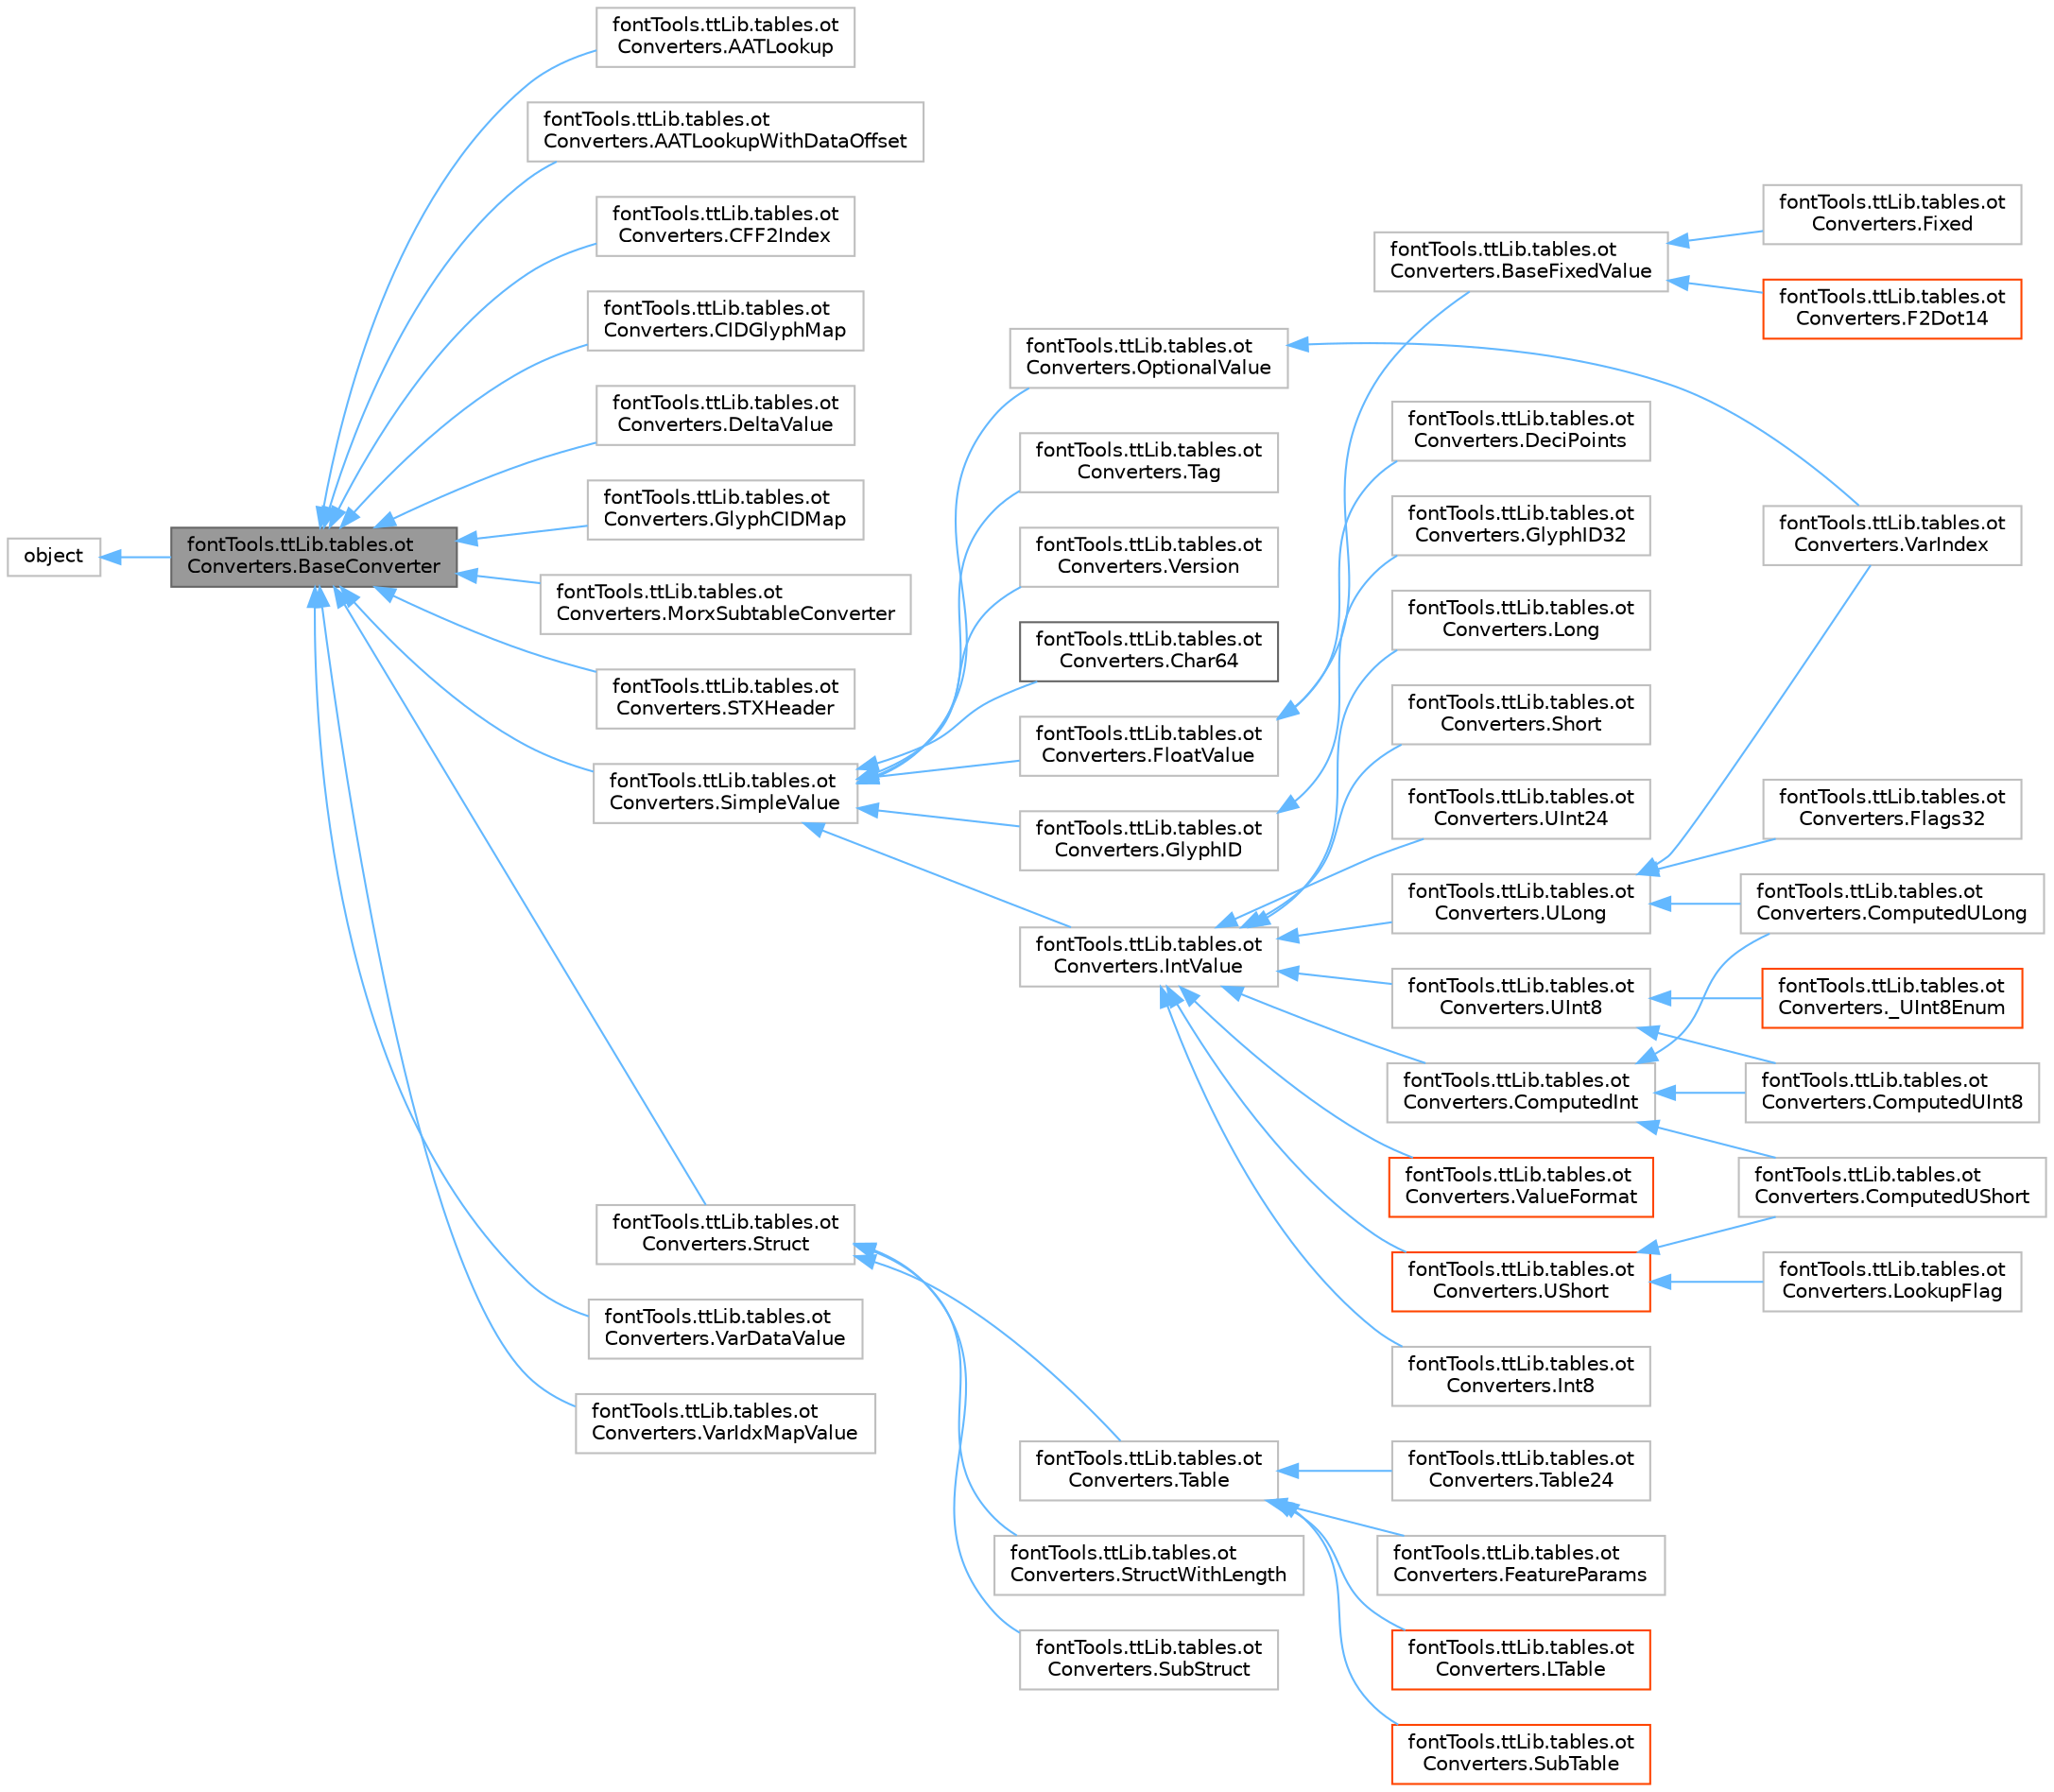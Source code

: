 digraph "fontTools.ttLib.tables.otConverters.BaseConverter"
{
 // LATEX_PDF_SIZE
  bgcolor="transparent";
  edge [fontname=Helvetica,fontsize=10,labelfontname=Helvetica,labelfontsize=10];
  node [fontname=Helvetica,fontsize=10,shape=box,height=0.2,width=0.4];
  rankdir="LR";
  Node1 [id="Node000001",label="fontTools.ttLib.tables.ot\lConverters.BaseConverter",height=0.2,width=0.4,color="gray40", fillcolor="grey60", style="filled", fontcolor="black",tooltip=" "];
  Node2 -> Node1 [id="edge1_Node000001_Node000002",dir="back",color="steelblue1",style="solid",tooltip=" "];
  Node2 [id="Node000002",label="object",height=0.2,width=0.4,color="grey75", fillcolor="white", style="filled",tooltip=" "];
  Node1 -> Node3 [id="edge2_Node000001_Node000003",dir="back",color="steelblue1",style="solid",tooltip=" "];
  Node3 [id="Node000003",label="fontTools.ttLib.tables.ot\lConverters.AATLookup",height=0.2,width=0.4,color="grey75", fillcolor="white", style="filled",URL="$d2/da8/classfontTools_1_1ttLib_1_1tables_1_1otConverters_1_1AATLookup.html",tooltip=" "];
  Node1 -> Node4 [id="edge3_Node000001_Node000004",dir="back",color="steelblue1",style="solid",tooltip=" "];
  Node4 [id="Node000004",label="fontTools.ttLib.tables.ot\lConverters.AATLookupWithDataOffset",height=0.2,width=0.4,color="grey75", fillcolor="white", style="filled",URL="$df/da0/classfontTools_1_1ttLib_1_1tables_1_1otConverters_1_1AATLookupWithDataOffset.html",tooltip=" "];
  Node1 -> Node5 [id="edge4_Node000001_Node000005",dir="back",color="steelblue1",style="solid",tooltip=" "];
  Node5 [id="Node000005",label="fontTools.ttLib.tables.ot\lConverters.CFF2Index",height=0.2,width=0.4,color="grey75", fillcolor="white", style="filled",URL="$de/d21/classfontTools_1_1ttLib_1_1tables_1_1otConverters_1_1CFF2Index.html",tooltip=" "];
  Node1 -> Node6 [id="edge5_Node000001_Node000006",dir="back",color="steelblue1",style="solid",tooltip=" "];
  Node6 [id="Node000006",label="fontTools.ttLib.tables.ot\lConverters.CIDGlyphMap",height=0.2,width=0.4,color="grey75", fillcolor="white", style="filled",URL="$da/d63/classfontTools_1_1ttLib_1_1tables_1_1otConverters_1_1CIDGlyphMap.html",tooltip=" "];
  Node1 -> Node7 [id="edge6_Node000001_Node000007",dir="back",color="steelblue1",style="solid",tooltip=" "];
  Node7 [id="Node000007",label="fontTools.ttLib.tables.ot\lConverters.DeltaValue",height=0.2,width=0.4,color="grey75", fillcolor="white", style="filled",URL="$d9/dc6/classfontTools_1_1ttLib_1_1tables_1_1otConverters_1_1DeltaValue.html",tooltip=" "];
  Node1 -> Node8 [id="edge7_Node000001_Node000008",dir="back",color="steelblue1",style="solid",tooltip=" "];
  Node8 [id="Node000008",label="fontTools.ttLib.tables.ot\lConverters.GlyphCIDMap",height=0.2,width=0.4,color="grey75", fillcolor="white", style="filled",URL="$d8/d92/classfontTools_1_1ttLib_1_1tables_1_1otConverters_1_1GlyphCIDMap.html",tooltip=" "];
  Node1 -> Node9 [id="edge8_Node000001_Node000009",dir="back",color="steelblue1",style="solid",tooltip=" "];
  Node9 [id="Node000009",label="fontTools.ttLib.tables.ot\lConverters.MorxSubtableConverter",height=0.2,width=0.4,color="grey75", fillcolor="white", style="filled",URL="$d8/da9/classfontTools_1_1ttLib_1_1tables_1_1otConverters_1_1MorxSubtableConverter.html",tooltip=" "];
  Node1 -> Node10 [id="edge9_Node000001_Node000010",dir="back",color="steelblue1",style="solid",tooltip=" "];
  Node10 [id="Node000010",label="fontTools.ttLib.tables.ot\lConverters.STXHeader",height=0.2,width=0.4,color="grey75", fillcolor="white", style="filled",URL="$d4/d9a/classfontTools_1_1ttLib_1_1tables_1_1otConverters_1_1STXHeader.html",tooltip=" "];
  Node1 -> Node11 [id="edge10_Node000001_Node000011",dir="back",color="steelblue1",style="solid",tooltip=" "];
  Node11 [id="Node000011",label="fontTools.ttLib.tables.ot\lConverters.SimpleValue",height=0.2,width=0.4,color="grey75", fillcolor="white", style="filled",URL="$d6/db5/classfontTools_1_1ttLib_1_1tables_1_1otConverters_1_1SimpleValue.html",tooltip=" "];
  Node11 -> Node12 [id="edge11_Node000011_Node000012",dir="back",color="steelblue1",style="solid",tooltip=" "];
  Node12 [id="Node000012",label="fontTools.ttLib.tables.ot\lConverters.Char64",height=0.2,width=0.4,color="gray40", fillcolor="white", style="filled",URL="$d5/d65/classfontTools_1_1ttLib_1_1tables_1_1otConverters_1_1Char64.html",tooltip=" "];
  Node11 -> Node13 [id="edge12_Node000011_Node000013",dir="back",color="steelblue1",style="solid",tooltip=" "];
  Node13 [id="Node000013",label="fontTools.ttLib.tables.ot\lConverters.FloatValue",height=0.2,width=0.4,color="grey75", fillcolor="white", style="filled",URL="$d4/df5/classfontTools_1_1ttLib_1_1tables_1_1otConverters_1_1FloatValue.html",tooltip=" "];
  Node13 -> Node14 [id="edge13_Node000013_Node000014",dir="back",color="steelblue1",style="solid",tooltip=" "];
  Node14 [id="Node000014",label="fontTools.ttLib.tables.ot\lConverters.BaseFixedValue",height=0.2,width=0.4,color="grey75", fillcolor="white", style="filled",URL="$da/d33/classfontTools_1_1ttLib_1_1tables_1_1otConverters_1_1BaseFixedValue.html",tooltip=" "];
  Node14 -> Node15 [id="edge14_Node000014_Node000015",dir="back",color="steelblue1",style="solid",tooltip=" "];
  Node15 [id="Node000015",label="fontTools.ttLib.tables.ot\lConverters.F2Dot14",height=0.2,width=0.4,color="orangered", fillcolor="white", style="filled",URL="$d6/d38/classfontTools_1_1ttLib_1_1tables_1_1otConverters_1_1F2Dot14.html",tooltip=" "];
  Node14 -> Node18 [id="edge15_Node000014_Node000018",dir="back",color="steelblue1",style="solid",tooltip=" "];
  Node18 [id="Node000018",label="fontTools.ttLib.tables.ot\lConverters.Fixed",height=0.2,width=0.4,color="grey75", fillcolor="white", style="filled",URL="$de/d74/classfontTools_1_1ttLib_1_1tables_1_1otConverters_1_1Fixed.html",tooltip=" "];
  Node13 -> Node19 [id="edge16_Node000013_Node000019",dir="back",color="steelblue1",style="solid",tooltip=" "];
  Node19 [id="Node000019",label="fontTools.ttLib.tables.ot\lConverters.DeciPoints",height=0.2,width=0.4,color="grey75", fillcolor="white", style="filled",URL="$d2/dcc/classfontTools_1_1ttLib_1_1tables_1_1otConverters_1_1DeciPoints.html",tooltip=" "];
  Node11 -> Node20 [id="edge17_Node000011_Node000020",dir="back",color="steelblue1",style="solid",tooltip=" "];
  Node20 [id="Node000020",label="fontTools.ttLib.tables.ot\lConverters.GlyphID",height=0.2,width=0.4,color="grey75", fillcolor="white", style="filled",URL="$d8/dcd/classfontTools_1_1ttLib_1_1tables_1_1otConverters_1_1GlyphID.html",tooltip=" "];
  Node20 -> Node21 [id="edge18_Node000020_Node000021",dir="back",color="steelblue1",style="solid",tooltip=" "];
  Node21 [id="Node000021",label="fontTools.ttLib.tables.ot\lConverters.GlyphID32",height=0.2,width=0.4,color="grey75", fillcolor="white", style="filled",URL="$d0/d52/classfontTools_1_1ttLib_1_1tables_1_1otConverters_1_1GlyphID32.html",tooltip=" "];
  Node11 -> Node22 [id="edge19_Node000011_Node000022",dir="back",color="steelblue1",style="solid",tooltip=" "];
  Node22 [id="Node000022",label="fontTools.ttLib.tables.ot\lConverters.IntValue",height=0.2,width=0.4,color="grey75", fillcolor="white", style="filled",URL="$d6/d14/classfontTools_1_1ttLib_1_1tables_1_1otConverters_1_1IntValue.html",tooltip=" "];
  Node22 -> Node23 [id="edge20_Node000022_Node000023",dir="back",color="steelblue1",style="solid",tooltip=" "];
  Node23 [id="Node000023",label="fontTools.ttLib.tables.ot\lConverters.ComputedInt",height=0.2,width=0.4,color="grey75", fillcolor="white", style="filled",URL="$d0/d69/classfontTools_1_1ttLib_1_1tables_1_1otConverters_1_1ComputedInt.html",tooltip=" "];
  Node23 -> Node24 [id="edge21_Node000023_Node000024",dir="back",color="steelblue1",style="solid",tooltip=" "];
  Node24 [id="Node000024",label="fontTools.ttLib.tables.ot\lConverters.ComputedUInt8",height=0.2,width=0.4,color="grey75", fillcolor="white", style="filled",URL="$d4/d67/classfontTools_1_1ttLib_1_1tables_1_1otConverters_1_1ComputedUInt8.html",tooltip=" "];
  Node23 -> Node25 [id="edge22_Node000023_Node000025",dir="back",color="steelblue1",style="solid",tooltip=" "];
  Node25 [id="Node000025",label="fontTools.ttLib.tables.ot\lConverters.ComputedULong",height=0.2,width=0.4,color="grey75", fillcolor="white", style="filled",URL="$d2/dcc/classfontTools_1_1ttLib_1_1tables_1_1otConverters_1_1ComputedULong.html",tooltip=" "];
  Node23 -> Node26 [id="edge23_Node000023_Node000026",dir="back",color="steelblue1",style="solid",tooltip=" "];
  Node26 [id="Node000026",label="fontTools.ttLib.tables.ot\lConverters.ComputedUShort",height=0.2,width=0.4,color="grey75", fillcolor="white", style="filled",URL="$d1/dfd/classfontTools_1_1ttLib_1_1tables_1_1otConverters_1_1ComputedUShort.html",tooltip=" "];
  Node22 -> Node27 [id="edge24_Node000022_Node000027",dir="back",color="steelblue1",style="solid",tooltip=" "];
  Node27 [id="Node000027",label="fontTools.ttLib.tables.ot\lConverters.Int8",height=0.2,width=0.4,color="grey75", fillcolor="white", style="filled",URL="$dd/dab/classfontTools_1_1ttLib_1_1tables_1_1otConverters_1_1Int8.html",tooltip=" "];
  Node22 -> Node28 [id="edge25_Node000022_Node000028",dir="back",color="steelblue1",style="solid",tooltip=" "];
  Node28 [id="Node000028",label="fontTools.ttLib.tables.ot\lConverters.Long",height=0.2,width=0.4,color="grey75", fillcolor="white", style="filled",URL="$d7/dd3/classfontTools_1_1ttLib_1_1tables_1_1otConverters_1_1Long.html",tooltip=" "];
  Node22 -> Node29 [id="edge26_Node000022_Node000029",dir="back",color="steelblue1",style="solid",tooltip=" "];
  Node29 [id="Node000029",label="fontTools.ttLib.tables.ot\lConverters.Short",height=0.2,width=0.4,color="grey75", fillcolor="white", style="filled",URL="$d2/d44/classfontTools_1_1ttLib_1_1tables_1_1otConverters_1_1Short.html",tooltip=" "];
  Node22 -> Node30 [id="edge27_Node000022_Node000030",dir="back",color="steelblue1",style="solid",tooltip=" "];
  Node30 [id="Node000030",label="fontTools.ttLib.tables.ot\lConverters.UInt24",height=0.2,width=0.4,color="grey75", fillcolor="white", style="filled",URL="$dc/d14/classfontTools_1_1ttLib_1_1tables_1_1otConverters_1_1UInt24.html",tooltip=" "];
  Node22 -> Node31 [id="edge28_Node000022_Node000031",dir="back",color="steelblue1",style="solid",tooltip=" "];
  Node31 [id="Node000031",label="fontTools.ttLib.tables.ot\lConverters.UInt8",height=0.2,width=0.4,color="grey75", fillcolor="white", style="filled",URL="$d6/d1d/classfontTools_1_1ttLib_1_1tables_1_1otConverters_1_1UInt8.html",tooltip=" "];
  Node31 -> Node24 [id="edge29_Node000031_Node000024",dir="back",color="steelblue1",style="solid",tooltip=" "];
  Node31 -> Node32 [id="edge30_Node000031_Node000032",dir="back",color="steelblue1",style="solid",tooltip=" "];
  Node32 [id="Node000032",label="fontTools.ttLib.tables.ot\lConverters._UInt8Enum",height=0.2,width=0.4,color="orangered", fillcolor="white", style="filled",URL="$de/d9b/classfontTools_1_1ttLib_1_1tables_1_1otConverters_1_1__UInt8Enum.html",tooltip=" "];
  Node22 -> Node35 [id="edge31_Node000022_Node000035",dir="back",color="steelblue1",style="solid",tooltip=" "];
  Node35 [id="Node000035",label="fontTools.ttLib.tables.ot\lConverters.ULong",height=0.2,width=0.4,color="grey75", fillcolor="white", style="filled",URL="$d7/d01/classfontTools_1_1ttLib_1_1tables_1_1otConverters_1_1ULong.html",tooltip=" "];
  Node35 -> Node25 [id="edge32_Node000035_Node000025",dir="back",color="steelblue1",style="solid",tooltip=" "];
  Node35 -> Node36 [id="edge33_Node000035_Node000036",dir="back",color="steelblue1",style="solid",tooltip=" "];
  Node36 [id="Node000036",label="fontTools.ttLib.tables.ot\lConverters.Flags32",height=0.2,width=0.4,color="grey75", fillcolor="white", style="filled",URL="$df/d0b/classfontTools_1_1ttLib_1_1tables_1_1otConverters_1_1Flags32.html",tooltip=" "];
  Node35 -> Node37 [id="edge34_Node000035_Node000037",dir="back",color="steelblue1",style="solid",tooltip=" "];
  Node37 [id="Node000037",label="fontTools.ttLib.tables.ot\lConverters.VarIndex",height=0.2,width=0.4,color="grey75", fillcolor="white", style="filled",URL="$dd/d3b/classfontTools_1_1ttLib_1_1tables_1_1otConverters_1_1VarIndex.html",tooltip=" "];
  Node22 -> Node38 [id="edge35_Node000022_Node000038",dir="back",color="steelblue1",style="solid",tooltip=" "];
  Node38 [id="Node000038",label="fontTools.ttLib.tables.ot\lConverters.UShort",height=0.2,width=0.4,color="orangered", fillcolor="white", style="filled",URL="$d7/dbf/classfontTools_1_1ttLib_1_1tables_1_1otConverters_1_1UShort.html",tooltip=" "];
  Node38 -> Node26 [id="edge36_Node000038_Node000026",dir="back",color="steelblue1",style="solid",tooltip=" "];
  Node38 -> Node39 [id="edge37_Node000038_Node000039",dir="back",color="steelblue1",style="solid",tooltip=" "];
  Node39 [id="Node000039",label="fontTools.ttLib.tables.ot\lConverters.LookupFlag",height=0.2,width=0.4,color="grey75", fillcolor="white", style="filled",URL="$d6/d72/classfontTools_1_1ttLib_1_1tables_1_1otConverters_1_1LookupFlag.html",tooltip=" "];
  Node22 -> Node42 [id="edge38_Node000022_Node000042",dir="back",color="steelblue1",style="solid",tooltip=" "];
  Node42 [id="Node000042",label="fontTools.ttLib.tables.ot\lConverters.ValueFormat",height=0.2,width=0.4,color="orangered", fillcolor="white", style="filled",URL="$d9/d32/classfontTools_1_1ttLib_1_1tables_1_1otConverters_1_1ValueFormat.html",tooltip=" "];
  Node11 -> Node44 [id="edge39_Node000011_Node000044",dir="back",color="steelblue1",style="solid",tooltip=" "];
  Node44 [id="Node000044",label="fontTools.ttLib.tables.ot\lConverters.OptionalValue",height=0.2,width=0.4,color="grey75", fillcolor="white", style="filled",URL="$da/d1d/classfontTools_1_1ttLib_1_1tables_1_1otConverters_1_1OptionalValue.html",tooltip=" "];
  Node44 -> Node37 [id="edge40_Node000044_Node000037",dir="back",color="steelblue1",style="solid",tooltip=" "];
  Node11 -> Node45 [id="edge41_Node000011_Node000045",dir="back",color="steelblue1",style="solid",tooltip=" "];
  Node45 [id="Node000045",label="fontTools.ttLib.tables.ot\lConverters.Tag",height=0.2,width=0.4,color="grey75", fillcolor="white", style="filled",URL="$d8/d46/classfontTools_1_1ttLib_1_1tables_1_1otConverters_1_1Tag.html",tooltip=" "];
  Node11 -> Node46 [id="edge42_Node000011_Node000046",dir="back",color="steelblue1",style="solid",tooltip=" "];
  Node46 [id="Node000046",label="fontTools.ttLib.tables.ot\lConverters.Version",height=0.2,width=0.4,color="grey75", fillcolor="white", style="filled",URL="$d1/dd6/classfontTools_1_1ttLib_1_1tables_1_1otConverters_1_1Version.html",tooltip=" "];
  Node1 -> Node47 [id="edge43_Node000001_Node000047",dir="back",color="steelblue1",style="solid",tooltip=" "];
  Node47 [id="Node000047",label="fontTools.ttLib.tables.ot\lConverters.Struct",height=0.2,width=0.4,color="grey75", fillcolor="white", style="filled",URL="$da/dc5/classfontTools_1_1ttLib_1_1tables_1_1otConverters_1_1Struct.html",tooltip=" "];
  Node47 -> Node48 [id="edge44_Node000047_Node000048",dir="back",color="steelblue1",style="solid",tooltip=" "];
  Node48 [id="Node000048",label="fontTools.ttLib.tables.ot\lConverters.StructWithLength",height=0.2,width=0.4,color="grey75", fillcolor="white", style="filled",URL="$da/dc5/classfontTools_1_1ttLib_1_1tables_1_1otConverters_1_1StructWithLength.html",tooltip=" "];
  Node47 -> Node49 [id="edge45_Node000047_Node000049",dir="back",color="steelblue1",style="solid",tooltip=" "];
  Node49 [id="Node000049",label="fontTools.ttLib.tables.ot\lConverters.SubStruct",height=0.2,width=0.4,color="grey75", fillcolor="white", style="filled",URL="$da/d95/classfontTools_1_1ttLib_1_1tables_1_1otConverters_1_1SubStruct.html",tooltip=" "];
  Node47 -> Node50 [id="edge46_Node000047_Node000050",dir="back",color="steelblue1",style="solid",tooltip=" "];
  Node50 [id="Node000050",label="fontTools.ttLib.tables.ot\lConverters.Table",height=0.2,width=0.4,color="grey75", fillcolor="white", style="filled",URL="$d7/d24/classfontTools_1_1ttLib_1_1tables_1_1otConverters_1_1Table.html",tooltip=" "];
  Node50 -> Node51 [id="edge47_Node000050_Node000051",dir="back",color="steelblue1",style="solid",tooltip=" "];
  Node51 [id="Node000051",label="fontTools.ttLib.tables.ot\lConverters.FeatureParams",height=0.2,width=0.4,color="grey75", fillcolor="white", style="filled",URL="$de/d5d/classfontTools_1_1ttLib_1_1tables_1_1otConverters_1_1FeatureParams.html",tooltip=" "];
  Node50 -> Node52 [id="edge48_Node000050_Node000052",dir="back",color="steelblue1",style="solid",tooltip=" "];
  Node52 [id="Node000052",label="fontTools.ttLib.tables.ot\lConverters.LTable",height=0.2,width=0.4,color="orangered", fillcolor="white", style="filled",URL="$df/d48/classfontTools_1_1ttLib_1_1tables_1_1otConverters_1_1LTable.html",tooltip=" "];
  Node50 -> Node54 [id="edge49_Node000050_Node000054",dir="back",color="steelblue1",style="solid",tooltip=" "];
  Node54 [id="Node000054",label="fontTools.ttLib.tables.ot\lConverters.SubTable",height=0.2,width=0.4,color="orangered", fillcolor="white", style="filled",URL="$df/dc8/classfontTools_1_1ttLib_1_1tables_1_1otConverters_1_1SubTable.html",tooltip=" "];
  Node50 -> Node55 [id="edge50_Node000050_Node000055",dir="back",color="steelblue1",style="solid",tooltip=" "];
  Node55 [id="Node000055",label="fontTools.ttLib.tables.ot\lConverters.Table24",height=0.2,width=0.4,color="grey75", fillcolor="white", style="filled",URL="$d7/d9f/classfontTools_1_1ttLib_1_1tables_1_1otConverters_1_1Table24.html",tooltip=" "];
  Node1 -> Node56 [id="edge51_Node000001_Node000056",dir="back",color="steelblue1",style="solid",tooltip=" "];
  Node56 [id="Node000056",label="fontTools.ttLib.tables.ot\lConverters.VarDataValue",height=0.2,width=0.4,color="grey75", fillcolor="white", style="filled",URL="$df/d82/classfontTools_1_1ttLib_1_1tables_1_1otConverters_1_1VarDataValue.html",tooltip=" "];
  Node1 -> Node57 [id="edge52_Node000001_Node000057",dir="back",color="steelblue1",style="solid",tooltip=" "];
  Node57 [id="Node000057",label="fontTools.ttLib.tables.ot\lConverters.VarIdxMapValue",height=0.2,width=0.4,color="grey75", fillcolor="white", style="filled",URL="$da/d91/classfontTools_1_1ttLib_1_1tables_1_1otConverters_1_1VarIdxMapValue.html",tooltip=" "];
}
